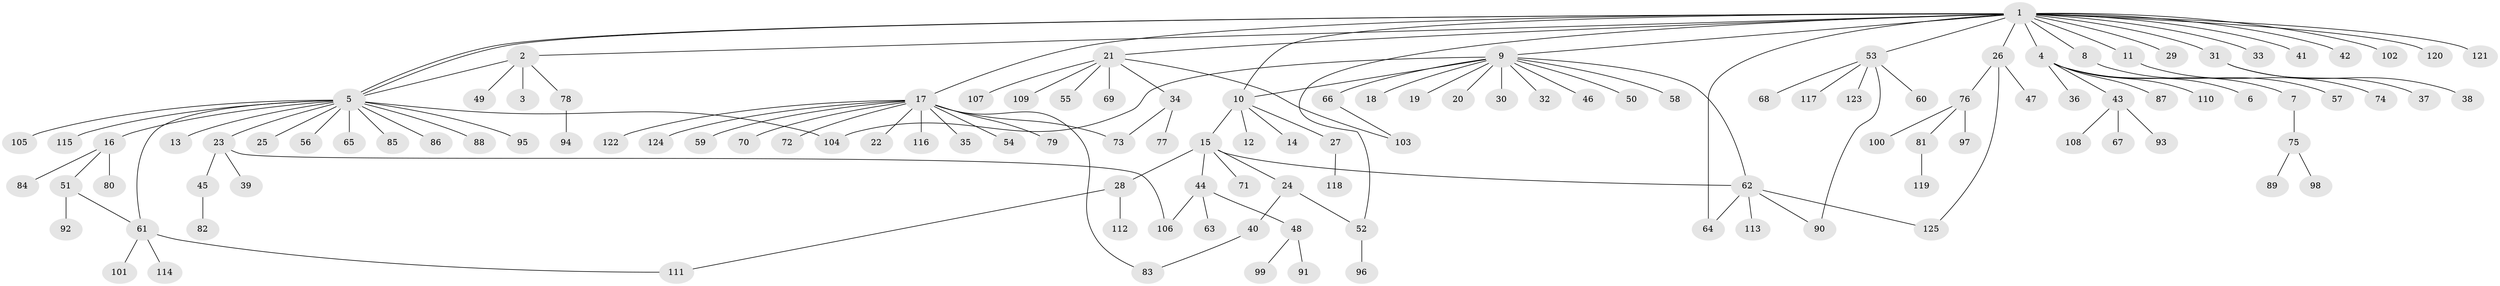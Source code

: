 // coarse degree distribution, {21: 0.010309278350515464, 4: 0.010309278350515464, 7: 0.020618556701030927, 16: 0.010309278350515464, 1: 0.6597938144329897, 12: 0.010309278350515464, 6: 0.030927835051546393, 3: 0.08247422680412371, 13: 0.010309278350515464, 2: 0.13402061855670103, 5: 0.020618556701030927}
// Generated by graph-tools (version 1.1) at 2025/51/02/27/25 19:51:57]
// undirected, 125 vertices, 139 edges
graph export_dot {
graph [start="1"]
  node [color=gray90,style=filled];
  1;
  2;
  3;
  4;
  5;
  6;
  7;
  8;
  9;
  10;
  11;
  12;
  13;
  14;
  15;
  16;
  17;
  18;
  19;
  20;
  21;
  22;
  23;
  24;
  25;
  26;
  27;
  28;
  29;
  30;
  31;
  32;
  33;
  34;
  35;
  36;
  37;
  38;
  39;
  40;
  41;
  42;
  43;
  44;
  45;
  46;
  47;
  48;
  49;
  50;
  51;
  52;
  53;
  54;
  55;
  56;
  57;
  58;
  59;
  60;
  61;
  62;
  63;
  64;
  65;
  66;
  67;
  68;
  69;
  70;
  71;
  72;
  73;
  74;
  75;
  76;
  77;
  78;
  79;
  80;
  81;
  82;
  83;
  84;
  85;
  86;
  87;
  88;
  89;
  90;
  91;
  92;
  93;
  94;
  95;
  96;
  97;
  98;
  99;
  100;
  101;
  102;
  103;
  104;
  105;
  106;
  107;
  108;
  109;
  110;
  111;
  112;
  113;
  114;
  115;
  116;
  117;
  118;
  119;
  120;
  121;
  122;
  123;
  124;
  125;
  1 -- 2;
  1 -- 4;
  1 -- 5;
  1 -- 5;
  1 -- 8;
  1 -- 9;
  1 -- 10;
  1 -- 11;
  1 -- 17;
  1 -- 21;
  1 -- 26;
  1 -- 29;
  1 -- 31;
  1 -- 33;
  1 -- 41;
  1 -- 42;
  1 -- 52;
  1 -- 53;
  1 -- 64;
  1 -- 102;
  1 -- 120;
  1 -- 121;
  2 -- 3;
  2 -- 5;
  2 -- 49;
  2 -- 78;
  4 -- 6;
  4 -- 7;
  4 -- 36;
  4 -- 43;
  4 -- 87;
  4 -- 110;
  5 -- 13;
  5 -- 16;
  5 -- 23;
  5 -- 25;
  5 -- 56;
  5 -- 61;
  5 -- 65;
  5 -- 85;
  5 -- 86;
  5 -- 88;
  5 -- 95;
  5 -- 104;
  5 -- 105;
  5 -- 115;
  7 -- 75;
  8 -- 57;
  9 -- 10;
  9 -- 18;
  9 -- 19;
  9 -- 20;
  9 -- 30;
  9 -- 32;
  9 -- 46;
  9 -- 50;
  9 -- 58;
  9 -- 62;
  9 -- 66;
  9 -- 104;
  10 -- 12;
  10 -- 14;
  10 -- 15;
  10 -- 27;
  11 -- 74;
  15 -- 24;
  15 -- 28;
  15 -- 44;
  15 -- 62;
  15 -- 71;
  16 -- 51;
  16 -- 80;
  16 -- 84;
  17 -- 22;
  17 -- 35;
  17 -- 54;
  17 -- 59;
  17 -- 70;
  17 -- 72;
  17 -- 73;
  17 -- 79;
  17 -- 83;
  17 -- 116;
  17 -- 122;
  17 -- 124;
  21 -- 34;
  21 -- 55;
  21 -- 69;
  21 -- 103;
  21 -- 107;
  21 -- 109;
  23 -- 39;
  23 -- 45;
  23 -- 106;
  24 -- 40;
  24 -- 52;
  26 -- 47;
  26 -- 76;
  26 -- 125;
  27 -- 118;
  28 -- 111;
  28 -- 112;
  31 -- 37;
  31 -- 38;
  34 -- 73;
  34 -- 77;
  40 -- 83;
  43 -- 67;
  43 -- 93;
  43 -- 108;
  44 -- 48;
  44 -- 63;
  44 -- 106;
  45 -- 82;
  48 -- 91;
  48 -- 99;
  51 -- 61;
  51 -- 92;
  52 -- 96;
  53 -- 60;
  53 -- 68;
  53 -- 90;
  53 -- 117;
  53 -- 123;
  61 -- 101;
  61 -- 111;
  61 -- 114;
  62 -- 64;
  62 -- 90;
  62 -- 113;
  62 -- 125;
  66 -- 103;
  75 -- 89;
  75 -- 98;
  76 -- 81;
  76 -- 97;
  76 -- 100;
  78 -- 94;
  81 -- 119;
}
